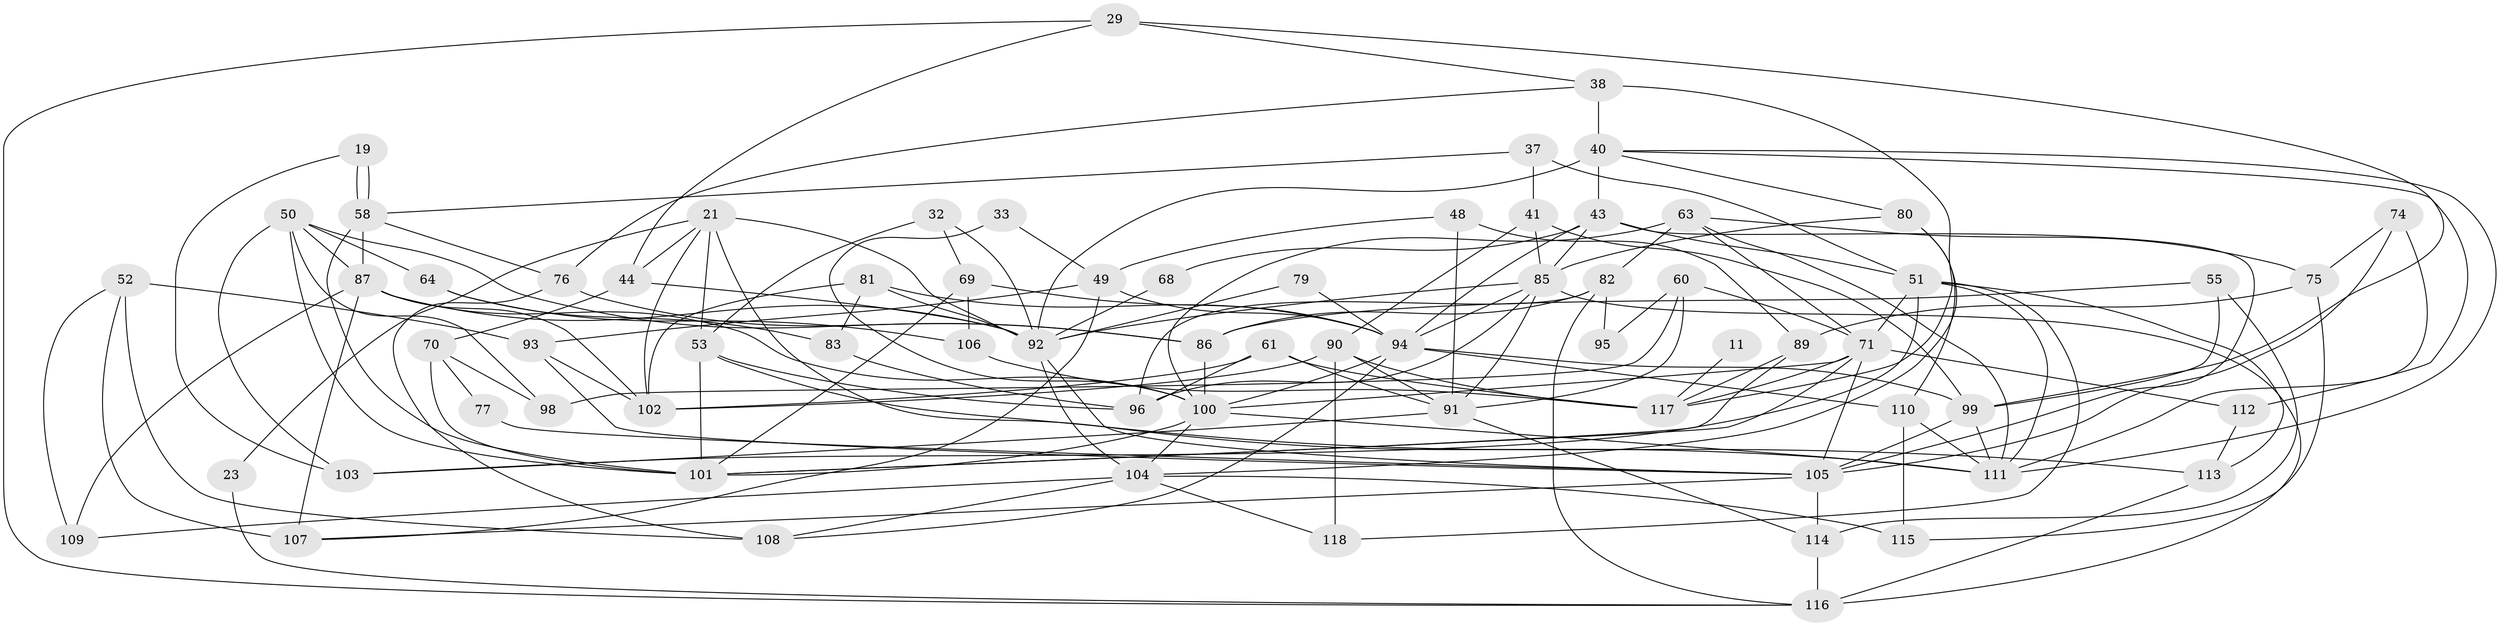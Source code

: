 // original degree distribution, {5: 0.17796610169491525, 7: 0.059322033898305086, 4: 0.2796610169491525, 3: 0.2711864406779661, 2: 0.1271186440677966, 6: 0.0847457627118644}
// Generated by graph-tools (version 1.1) at 2025/55/03/04/25 21:55:15]
// undirected, 70 vertices, 164 edges
graph export_dot {
graph [start="1"]
  node [color=gray90,style=filled];
  11;
  19;
  21;
  23;
  29;
  32;
  33;
  37;
  38;
  40 [super="+7"];
  41;
  43;
  44 [super="+39"];
  48;
  49 [super="+24"];
  50 [super="+20"];
  51 [super="+14+15"];
  52 [super="+47"];
  53 [super="+6"];
  55;
  58 [super="+42"];
  60;
  61;
  63 [super="+59"];
  64;
  68;
  69;
  70;
  71 [super="+35"];
  74;
  75;
  76;
  77;
  79;
  80;
  81 [super="+72"];
  82;
  83;
  85 [super="+67+26"];
  86;
  87 [super="+1+16"];
  89;
  90;
  91 [super="+25"];
  92 [super="+27+65+73"];
  93;
  94 [super="+36+88"];
  95;
  96 [super="+22"];
  98;
  99 [super="+54"];
  100 [super="+97+84"];
  101 [super="+2+62"];
  102;
  103 [super="+45"];
  104 [super="+3"];
  105 [super="+46+34"];
  106;
  107;
  108;
  109;
  110;
  111 [super="+56"];
  112;
  113;
  114 [super="+30"];
  115 [super="+5"];
  116 [super="+12+4"];
  117 [super="+9"];
  118;
  11 -- 117 [weight=2];
  19 -- 58;
  19 -- 58;
  19 -- 103;
  21 -- 23;
  21 -- 44 [weight=2];
  21 -- 53;
  21 -- 102;
  21 -- 92;
  21 -- 111;
  23 -- 116;
  29 -- 38;
  29 -- 44;
  29 -- 116;
  29 -- 99;
  32 -- 69;
  32 -- 53;
  32 -- 92;
  33 -- 49;
  33 -- 100;
  37 -- 51;
  37 -- 41;
  37 -- 58;
  38 -- 117 [weight=2];
  38 -- 76;
  38 -- 40;
  40 -- 112;
  40 -- 43;
  40 -- 80;
  40 -- 92 [weight=3];
  40 -- 111;
  41 -- 90;
  41 -- 85;
  41 -- 99;
  43 -- 94;
  43 -- 68;
  43 -- 85;
  43 -- 105;
  43 -- 51;
  44 -- 70 [weight=2];
  44 -- 92;
  48 -- 49;
  48 -- 89;
  48 -- 91;
  49 -- 107;
  49 -- 93;
  49 -- 94;
  50 -- 98;
  50 -- 64;
  50 -- 101;
  50 -- 103;
  50 -- 86;
  50 -- 87;
  51 -- 71;
  51 -- 113;
  51 -- 111 [weight=2];
  51 -- 118;
  51 -- 103;
  52 -- 108;
  52 -- 93 [weight=2];
  52 -- 107;
  52 -- 109;
  53 -- 101;
  53 -- 113;
  53 -- 96;
  55 -- 99;
  55 -- 86;
  55 -- 114;
  58 -- 101;
  58 -- 87 [weight=2];
  58 -- 76;
  60 -- 91;
  60 -- 95;
  60 -- 98;
  60 -- 71;
  61 -- 117;
  61 -- 102;
  61 -- 91;
  61 -- 96;
  63 -- 71;
  63 -- 82;
  63 -- 100 [weight=2];
  63 -- 75;
  63 -- 111;
  64 -- 83;
  64 -- 106;
  68 -- 92;
  69 -- 106;
  69 -- 101;
  69 -- 94;
  70 -- 77;
  70 -- 98;
  70 -- 101 [weight=2];
  71 -- 112;
  71 -- 101;
  71 -- 117;
  71 -- 105 [weight=2];
  71 -- 100;
  74 -- 75;
  74 -- 105;
  74 -- 111;
  75 -- 89;
  75 -- 115;
  76 -- 86;
  76 -- 108;
  77 -- 105;
  79 -- 92;
  79 -- 94;
  80 -- 85;
  80 -- 110;
  80 -- 104;
  81 -- 102;
  81 -- 83 [weight=2];
  81 -- 92;
  81 -- 94;
  82 -- 86;
  82 -- 95;
  82 -- 116;
  82 -- 96;
  83 -- 96;
  85 -- 116 [weight=2];
  85 -- 91;
  85 -- 92;
  85 -- 96;
  85 -- 94;
  86 -- 100;
  87 -- 107 [weight=2];
  87 -- 109;
  87 -- 102;
  87 -- 92 [weight=2];
  87 -- 100;
  89 -- 117;
  89 -- 101;
  90 -- 91;
  90 -- 102;
  90 -- 117;
  90 -- 118;
  91 -- 103 [weight=2];
  91 -- 114;
  92 -- 104 [weight=2];
  92 -- 105;
  93 -- 102;
  93 -- 105;
  94 -- 108;
  94 -- 99 [weight=3];
  94 -- 100 [weight=2];
  94 -- 110;
  99 -- 105;
  99 -- 111;
  100 -- 104;
  100 -- 101;
  100 -- 111;
  104 -- 108;
  104 -- 115;
  104 -- 109;
  104 -- 118;
  105 -- 114;
  105 -- 107;
  106 -- 117;
  110 -- 111 [weight=2];
  110 -- 115;
  112 -- 113;
  113 -- 116;
  114 -- 116;
}
